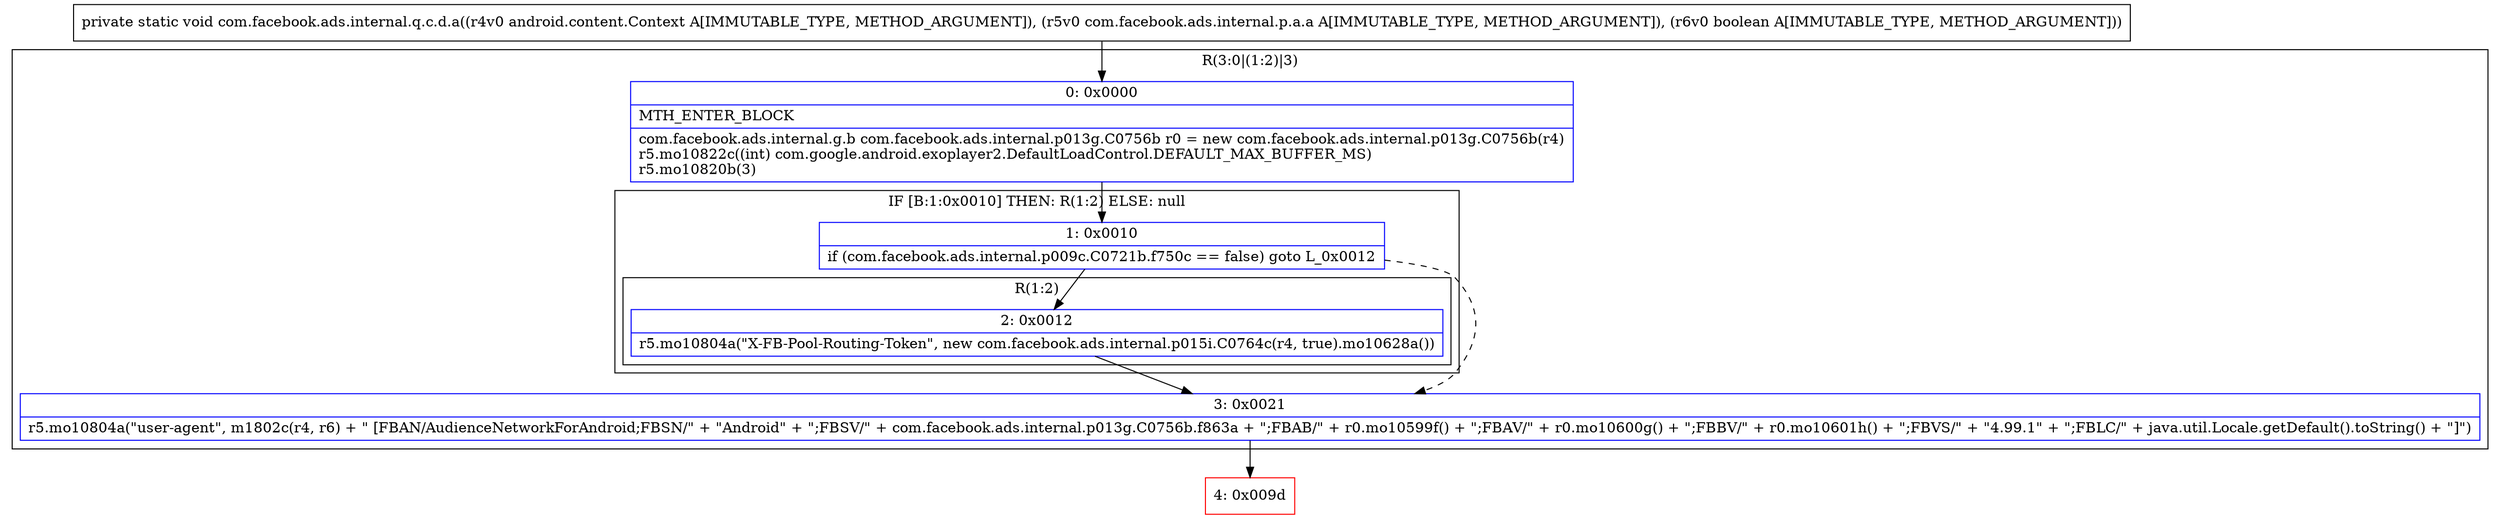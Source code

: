 digraph "CFG forcom.facebook.ads.internal.q.c.d.a(Landroid\/content\/Context;Lcom\/facebook\/ads\/internal\/p\/a\/a;Z)V" {
subgraph cluster_Region_1650348556 {
label = "R(3:0|(1:2)|3)";
node [shape=record,color=blue];
Node_0 [shape=record,label="{0\:\ 0x0000|MTH_ENTER_BLOCK\l|com.facebook.ads.internal.g.b com.facebook.ads.internal.p013g.C0756b r0 = new com.facebook.ads.internal.p013g.C0756b(r4)\lr5.mo10822c((int) com.google.android.exoplayer2.DefaultLoadControl.DEFAULT_MAX_BUFFER_MS)\lr5.mo10820b(3)\l}"];
subgraph cluster_IfRegion_62329721 {
label = "IF [B:1:0x0010] THEN: R(1:2) ELSE: null";
node [shape=record,color=blue];
Node_1 [shape=record,label="{1\:\ 0x0010|if (com.facebook.ads.internal.p009c.C0721b.f750c == false) goto L_0x0012\l}"];
subgraph cluster_Region_198113232 {
label = "R(1:2)";
node [shape=record,color=blue];
Node_2 [shape=record,label="{2\:\ 0x0012|r5.mo10804a(\"X\-FB\-Pool\-Routing\-Token\", new com.facebook.ads.internal.p015i.C0764c(r4, true).mo10628a())\l}"];
}
}
Node_3 [shape=record,label="{3\:\ 0x0021|r5.mo10804a(\"user\-agent\", m1802c(r4, r6) + \" [FBAN\/AudienceNetworkForAndroid;FBSN\/\" + \"Android\" + \";FBSV\/\" + com.facebook.ads.internal.p013g.C0756b.f863a + \";FBAB\/\" + r0.mo10599f() + \";FBAV\/\" + r0.mo10600g() + \";FBBV\/\" + r0.mo10601h() + \";FBVS\/\" + \"4.99.1\" + \";FBLC\/\" + java.util.Locale.getDefault().toString() + \"]\")\l}"];
}
Node_4 [shape=record,color=red,label="{4\:\ 0x009d}"];
MethodNode[shape=record,label="{private static void com.facebook.ads.internal.q.c.d.a((r4v0 android.content.Context A[IMMUTABLE_TYPE, METHOD_ARGUMENT]), (r5v0 com.facebook.ads.internal.p.a.a A[IMMUTABLE_TYPE, METHOD_ARGUMENT]), (r6v0 boolean A[IMMUTABLE_TYPE, METHOD_ARGUMENT])) }"];
MethodNode -> Node_0;
Node_0 -> Node_1;
Node_1 -> Node_2;
Node_1 -> Node_3[style=dashed];
Node_2 -> Node_3;
Node_3 -> Node_4;
}

